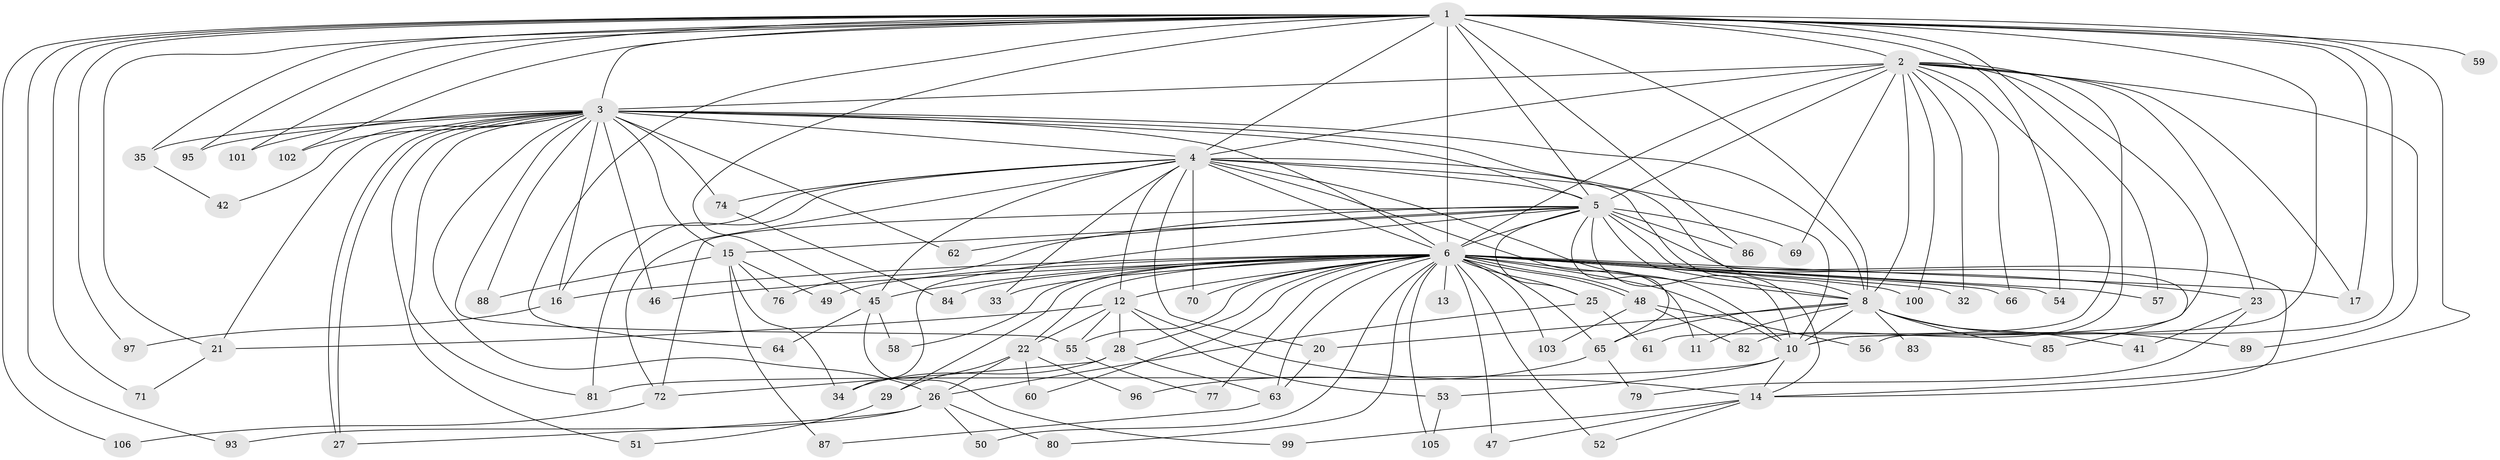 // original degree distribution, {16: 0.02830188679245283, 31: 0.009433962264150943, 21: 0.018867924528301886, 20: 0.009433962264150943, 33: 0.009433962264150943, 24: 0.009433962264150943, 13: 0.009433962264150943, 2: 0.5754716981132075, 8: 0.009433962264150943, 5: 0.03773584905660377, 6: 0.04716981132075472, 3: 0.16037735849056603, 4: 0.07547169811320754}
// Generated by graph-tools (version 1.1) at 2025/10/02/27/25 16:10:57]
// undirected, 81 vertices, 186 edges
graph export_dot {
graph [start="1"]
  node [color=gray90,style=filled];
  1 [super="+7"];
  2 [super="+24"];
  3 [super="+31"];
  4 [super="+30"];
  5 [super="+18"];
  6 [super="+9"];
  8 [super="+36"];
  10 [super="+68"];
  11;
  12 [super="+38"];
  13;
  14 [super="+19"];
  15 [super="+40"];
  16 [super="+44"];
  17 [super="+39"];
  20;
  21 [super="+43"];
  22 [super="+73"];
  23 [super="+37"];
  25;
  26 [super="+67"];
  27;
  28;
  29;
  32;
  33;
  34 [super="+91"];
  35;
  41;
  42;
  45 [super="+75"];
  46;
  47;
  48 [super="+92"];
  49;
  50;
  51;
  52;
  53;
  54;
  55 [super="+94"];
  56;
  57;
  58;
  59;
  60;
  61;
  62;
  63 [super="+90"];
  64;
  65 [super="+78"];
  66;
  69;
  70;
  71;
  72 [super="+98"];
  74;
  76;
  77;
  79;
  80;
  81 [super="+104"];
  82;
  83;
  84;
  85;
  86;
  87;
  88;
  89;
  93;
  95;
  96;
  97;
  99;
  100;
  101;
  102;
  103;
  105;
  106;
  1 -- 2 [weight=2];
  1 -- 3 [weight=2];
  1 -- 4 [weight=2];
  1 -- 5 [weight=2];
  1 -- 6 [weight=4];
  1 -- 8 [weight=2];
  1 -- 10 [weight=2];
  1 -- 17;
  1 -- 35;
  1 -- 57;
  1 -- 64;
  1 -- 71;
  1 -- 93;
  1 -- 97;
  1 -- 21;
  1 -- 86;
  1 -- 95;
  1 -- 101;
  1 -- 102;
  1 -- 106;
  1 -- 45;
  1 -- 54;
  1 -- 56;
  1 -- 59;
  1 -- 14;
  2 -- 3 [weight=2];
  2 -- 4;
  2 -- 5;
  2 -- 6 [weight=3];
  2 -- 8;
  2 -- 10;
  2 -- 17;
  2 -- 23;
  2 -- 69;
  2 -- 82;
  2 -- 89;
  2 -- 32;
  2 -- 66;
  2 -- 100;
  2 -- 61;
  3 -- 4 [weight=2];
  3 -- 5;
  3 -- 6 [weight=2];
  3 -- 8;
  3 -- 10 [weight=2];
  3 -- 15 [weight=2];
  3 -- 26;
  3 -- 27;
  3 -- 27;
  3 -- 35;
  3 -- 42;
  3 -- 46;
  3 -- 51;
  3 -- 55;
  3 -- 62;
  3 -- 74;
  3 -- 81;
  3 -- 88;
  3 -- 95;
  3 -- 101;
  3 -- 102;
  3 -- 16;
  3 -- 21;
  4 -- 5;
  4 -- 6 [weight=2];
  4 -- 8;
  4 -- 10;
  4 -- 11;
  4 -- 12;
  4 -- 14;
  4 -- 16;
  4 -- 20;
  4 -- 33;
  4 -- 45;
  4 -- 70;
  4 -- 72;
  4 -- 74;
  4 -- 81;
  5 -- 6 [weight=2];
  5 -- 8;
  5 -- 10;
  5 -- 15;
  5 -- 25;
  5 -- 34;
  5 -- 62;
  5 -- 65;
  5 -- 69;
  5 -- 76;
  5 -- 85;
  5 -- 86;
  5 -- 14;
  5 -- 72;
  6 -- 8 [weight=3];
  6 -- 10 [weight=2];
  6 -- 12;
  6 -- 13 [weight=2];
  6 -- 23 [weight=2];
  6 -- 29;
  6 -- 32;
  6 -- 33;
  6 -- 46;
  6 -- 48 [weight=2];
  6 -- 48;
  6 -- 50;
  6 -- 54;
  6 -- 60;
  6 -- 63;
  6 -- 65;
  6 -- 66;
  6 -- 70;
  6 -- 77;
  6 -- 80;
  6 -- 84;
  6 -- 103;
  6 -- 16;
  6 -- 22;
  6 -- 25;
  6 -- 28;
  6 -- 100;
  6 -- 105;
  6 -- 45;
  6 -- 47;
  6 -- 49;
  6 -- 52;
  6 -- 57;
  6 -- 58;
  6 -- 55;
  6 -- 17;
  8 -- 10;
  8 -- 11;
  8 -- 20;
  8 -- 41;
  8 -- 83 [weight=2];
  8 -- 85;
  8 -- 89;
  8 -- 65;
  10 -- 14;
  10 -- 53;
  10 -- 81;
  12 -- 21;
  12 -- 22;
  12 -- 28;
  12 -- 53;
  12 -- 55;
  12 -- 14;
  14 -- 99;
  14 -- 52;
  14 -- 47;
  15 -- 49;
  15 -- 76;
  15 -- 87;
  15 -- 88;
  15 -- 34;
  16 -- 97;
  20 -- 63;
  21 -- 71;
  22 -- 29;
  22 -- 60;
  22 -- 96;
  22 -- 26;
  23 -- 41;
  23 -- 79;
  25 -- 26;
  25 -- 61;
  26 -- 50;
  26 -- 93;
  26 -- 80;
  26 -- 27;
  28 -- 34;
  28 -- 63;
  28 -- 72;
  29 -- 51;
  35 -- 42;
  45 -- 58;
  45 -- 64;
  45 -- 99;
  48 -- 56;
  48 -- 82;
  48 -- 103;
  53 -- 105;
  55 -- 77;
  63 -- 87;
  65 -- 96;
  65 -- 79;
  72 -- 106;
  74 -- 84;
}
